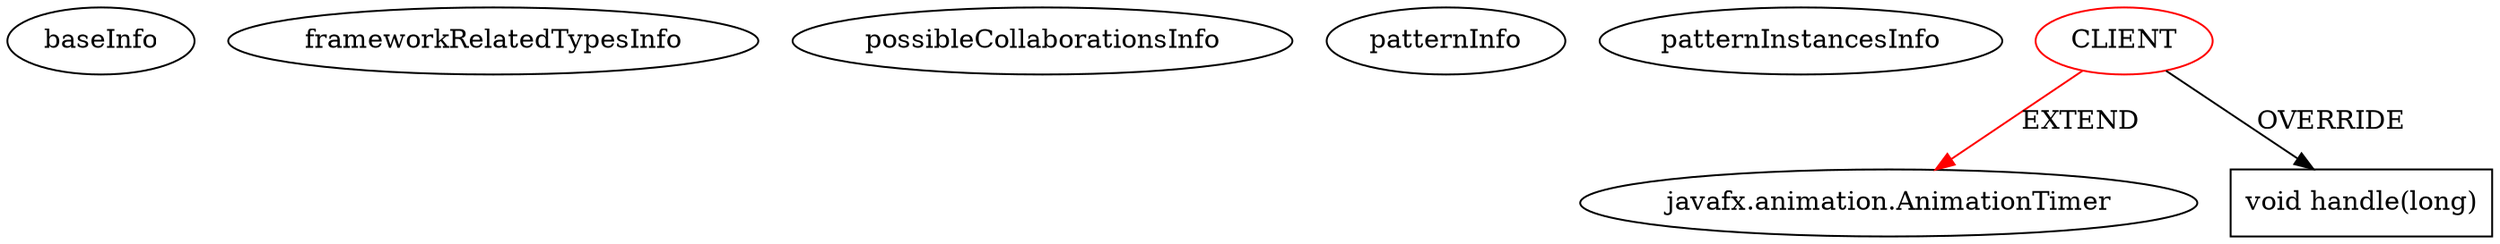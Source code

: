 digraph {
baseInfo[graphId=1546,category="pattern",isAnonymous=false,possibleRelation=false]
frameworkRelatedTypesInfo[0="javafx.animation.AnimationTimer"]
possibleCollaborationsInfo[]
patternInfo[frequency=2.0,patternRootClient=0]
patternInstancesInfo[0="Quillraven-Legend-of-the-druids~/Quillraven-Legend-of-the-druids/Legend-of-the-druids-master/Legend of the Druids/src/com/lotd/core/GameLoop.java~GameLoop~1108",1="suxue-tetris~/suxue-tetris/tetris-master/src/tetris/core/Game.java~Timer~4352"]
1[label="javafx.animation.AnimationTimer",vertexType="FRAMEWORK_CLASS_TYPE",isFrameworkType=false]
0[label="CLIENT",vertexType="ROOT_CLIENT_CLASS_DECLARATION",isFrameworkType=false,color=red]
6[label="void handle(long)",vertexType="OVERRIDING_METHOD_DECLARATION",isFrameworkType=false,shape=box]
0->6[label="OVERRIDE"]
0->1[label="EXTEND",color=red]
}
